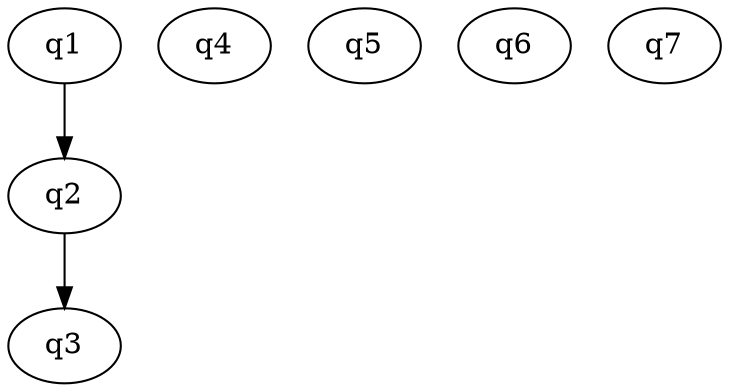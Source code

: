 digraph ch5 {
  start=q1;
  q1 [class="Question.AsyGraphicsDrawingQuestion",params="{'template': 'NumberLine.asy', 'min':'-8', 'max':'8', 'Question': 'Where are $-5$ and $2$ relative to each other?'}"];
  q2 [class="Question.QuestionOnePlusOne",params="{'Question': 'What is $1+1?'}"];
  q3 [class="Question.DrawingQuestion",params="{'Question': 'What is one plus one?'}"];
  q4 [class="Question.DotGraphicsQuestion",params="{'template': 'ch5.dot'}"];
  q5 [class="Question.SolutionQuestion",params="{'statement': 'x+3>70'}"];
  q6 [class="Question.MultiPartQuestion",params="{'parts': [{'class':'Question.SolutionQuestion', 'params': {'statement': 'x+3>70'}}, {'class':'Question.SolutionQuestion', 'params': {'statement': 'x+3<70'}}, {'class':'Question.SolutionQuestion', 'params': {'statement': '5x<2'}}, {'class':'Question.SolutionQuestion', 'params': {'statement': '-5x<2'}}]}"];
  q7 [class="Question.MultiPartQuestion",params="{'parts': [{'class':'Question.SolutionQuestion', 'params': {'statement': 'x+3>70'}}]}"];
  q1 -> q2 -> q3;
}
